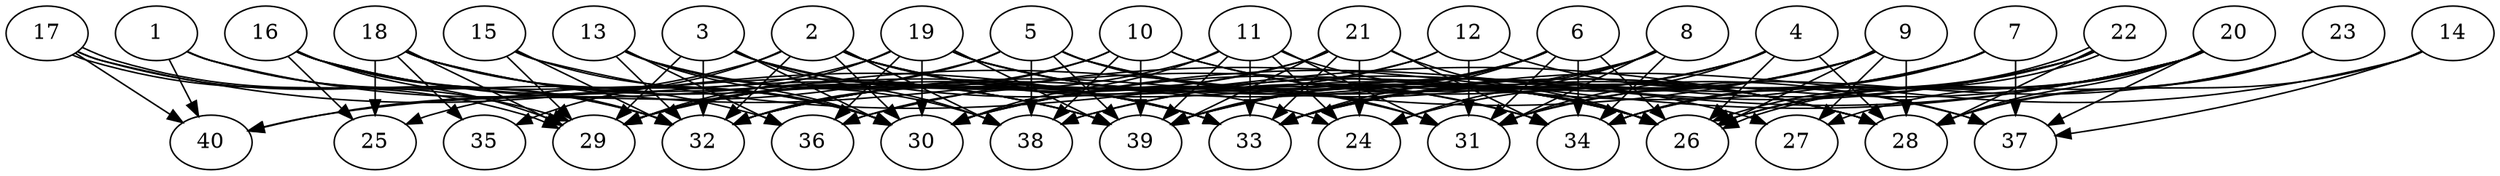 // DAG automatically generated by daggen at Thu Oct  3 14:06:49 2019
// ./daggen --dot -n 40 --ccr 0.4 --fat 0.9 --regular 0.7 --density 0.6 --mindata 5242880 --maxdata 52428800 
digraph G {
  1 [size="102233600", alpha="0.12", expect_size="40893440"] 
  1 -> 32 [size ="40893440"]
  1 -> 36 [size ="40893440"]
  1 -> 39 [size ="40893440"]
  1 -> 40 [size ="40893440"]
  2 [size="61360640", alpha="0.15", expect_size="24544256"] 
  2 -> 24 [size ="24544256"]
  2 -> 26 [size ="24544256"]
  2 -> 27 [size ="24544256"]
  2 -> 30 [size ="24544256"]
  2 -> 31 [size ="24544256"]
  2 -> 32 [size ="24544256"]
  2 -> 35 [size ="24544256"]
  2 -> 38 [size ="24544256"]
  2 -> 40 [size ="24544256"]
  3 [size="62492160", alpha="0.02", expect_size="24996864"] 
  3 -> 26 [size ="24996864"]
  3 -> 29 [size ="24996864"]
  3 -> 30 [size ="24996864"]
  3 -> 32 [size ="24996864"]
  3 -> 33 [size ="24996864"]
  3 -> 38 [size ="24996864"]
  4 [size="95825920", alpha="0.17", expect_size="38330368"] 
  4 -> 26 [size ="38330368"]
  4 -> 28 [size ="38330368"]
  4 -> 31 [size ="38330368"]
  4 -> 33 [size ="38330368"]
  4 -> 38 [size ="38330368"]
  4 -> 39 [size ="38330368"]
  5 [size="16294400", alpha="0.12", expect_size="6517760"] 
  5 -> 26 [size ="6517760"]
  5 -> 28 [size ="6517760"]
  5 -> 29 [size ="6517760"]
  5 -> 31 [size ="6517760"]
  5 -> 38 [size ="6517760"]
  5 -> 39 [size ="6517760"]
  5 -> 40 [size ="6517760"]
  6 [size="124595200", alpha="0.04", expect_size="49838080"] 
  6 -> 26 [size ="49838080"]
  6 -> 30 [size ="49838080"]
  6 -> 31 [size ="49838080"]
  6 -> 32 [size ="49838080"]
  6 -> 33 [size ="49838080"]
  6 -> 34 [size ="49838080"]
  6 -> 39 [size ="49838080"]
  7 [size="19379200", alpha="0.13", expect_size="7751680"] 
  7 -> 30 [size ="7751680"]
  7 -> 31 [size ="7751680"]
  7 -> 33 [size ="7751680"]
  7 -> 34 [size ="7751680"]
  7 -> 37 [size ="7751680"]
  8 [size="60672000", alpha="0.06", expect_size="24268800"] 
  8 -> 24 [size ="24268800"]
  8 -> 31 [size ="24268800"]
  8 -> 32 [size ="24268800"]
  8 -> 33 [size ="24268800"]
  8 -> 34 [size ="24268800"]
  9 [size="72074240", alpha="0.15", expect_size="28829696"] 
  9 -> 24 [size ="28829696"]
  9 -> 26 [size ="28829696"]
  9 -> 27 [size ="28829696"]
  9 -> 28 [size ="28829696"]
  9 -> 29 [size ="28829696"]
  9 -> 33 [size ="28829696"]
  9 -> 39 [size ="28829696"]
  10 [size="123581440", alpha="0.01", expect_size="49432576"] 
  10 -> 28 [size ="49432576"]
  10 -> 29 [size ="49432576"]
  10 -> 32 [size ="49432576"]
  10 -> 37 [size ="49432576"]
  10 -> 38 [size ="49432576"]
  10 -> 39 [size ="49432576"]
  11 [size="13329920", alpha="0.05", expect_size="5331968"] 
  11 -> 24 [size ="5331968"]
  11 -> 26 [size ="5331968"]
  11 -> 29 [size ="5331968"]
  11 -> 30 [size ="5331968"]
  11 -> 31 [size ="5331968"]
  11 -> 33 [size ="5331968"]
  11 -> 39 [size ="5331968"]
  12 [size="86679040", alpha="0.18", expect_size="34671616"] 
  12 -> 30 [size ="34671616"]
  12 -> 31 [size ="34671616"]
  12 -> 32 [size ="34671616"]
  12 -> 37 [size ="34671616"]
  13 [size="57372160", alpha="0.19", expect_size="22948864"] 
  13 -> 30 [size ="22948864"]
  13 -> 32 [size ="22948864"]
  13 -> 33 [size ="22948864"]
  13 -> 36 [size ="22948864"]
  13 -> 38 [size ="22948864"]
  14 [size="67059200", alpha="0.03", expect_size="26823680"] 
  14 -> 28 [size ="26823680"]
  14 -> 33 [size ="26823680"]
  14 -> 37 [size ="26823680"]
  15 [size="50462720", alpha="0.19", expect_size="20185088"] 
  15 -> 28 [size ="20185088"]
  15 -> 29 [size ="20185088"]
  15 -> 30 [size ="20185088"]
  15 -> 32 [size ="20185088"]
  16 [size="121374720", alpha="0.07", expect_size="48549888"] 
  16 -> 25 [size ="48549888"]
  16 -> 29 [size ="48549888"]
  16 -> 30 [size ="48549888"]
  16 -> 32 [size ="48549888"]
  16 -> 33 [size ="48549888"]
  16 -> 39 [size ="48549888"]
  17 [size="29785600", alpha="0.04", expect_size="11914240"] 
  17 -> 29 [size ="11914240"]
  17 -> 29 [size ="11914240"]
  17 -> 32 [size ="11914240"]
  17 -> 33 [size ="11914240"]
  17 -> 40 [size ="11914240"]
  18 [size="106155520", alpha="0.12", expect_size="42462208"] 
  18 -> 25 [size ="42462208"]
  18 -> 29 [size ="42462208"]
  18 -> 30 [size ="42462208"]
  18 -> 33 [size ="42462208"]
  18 -> 34 [size ="42462208"]
  18 -> 35 [size ="42462208"]
  18 -> 39 [size ="42462208"]
  19 [size="21524480", alpha="0.00", expect_size="8609792"] 
  19 -> 25 [size ="8609792"]
  19 -> 26 [size ="8609792"]
  19 -> 28 [size ="8609792"]
  19 -> 29 [size ="8609792"]
  19 -> 30 [size ="8609792"]
  19 -> 34 [size ="8609792"]
  19 -> 36 [size ="8609792"]
  19 -> 39 [size ="8609792"]
  20 [size="110581760", alpha="0.14", expect_size="44232704"] 
  20 -> 26 [size ="44232704"]
  20 -> 27 [size ="44232704"]
  20 -> 28 [size ="44232704"]
  20 -> 30 [size ="44232704"]
  20 -> 33 [size ="44232704"]
  20 -> 34 [size ="44232704"]
  20 -> 36 [size ="44232704"]
  20 -> 37 [size ="44232704"]
  21 [size="118469120", alpha="0.03", expect_size="47387648"] 
  21 -> 24 [size ="47387648"]
  21 -> 26 [size ="47387648"]
  21 -> 29 [size ="47387648"]
  21 -> 33 [size ="47387648"]
  21 -> 34 [size ="47387648"]
  21 -> 36 [size ="47387648"]
  21 -> 39 [size ="47387648"]
  22 [size="31452160", alpha="0.19", expect_size="12580864"] 
  22 -> 26 [size ="12580864"]
  22 -> 26 [size ="12580864"]
  22 -> 28 [size ="12580864"]
  22 -> 34 [size ="12580864"]
  22 -> 38 [size ="12580864"]
  22 -> 39 [size ="12580864"]
  23 [size="20613120", alpha="0.05", expect_size="8245248"] 
  23 -> 26 [size ="8245248"]
  23 -> 28 [size ="8245248"]
  23 -> 31 [size ="8245248"]
  24 [size="16504320", alpha="0.04", expect_size="6601728"] 
  25 [size="33866240", alpha="0.04", expect_size="13546496"] 
  26 [size="25195520", alpha="0.02", expect_size="10078208"] 
  27 [size="64302080", alpha="0.02", expect_size="25720832"] 
  28 [size="87091200", alpha="0.10", expect_size="34836480"] 
  29 [size="42506240", alpha="0.08", expect_size="17002496"] 
  30 [size="44190720", alpha="0.04", expect_size="17676288"] 
  31 [size="125949440", alpha="0.01", expect_size="50379776"] 
  32 [size="23009280", alpha="0.10", expect_size="9203712"] 
  33 [size="19560960", alpha="0.07", expect_size="7824384"] 
  34 [size="47024640", alpha="0.12", expect_size="18809856"] 
  35 [size="70156800", alpha="0.04", expect_size="28062720"] 
  36 [size="92142080", alpha="0.15", expect_size="36856832"] 
  37 [size="106508800", alpha="0.08", expect_size="42603520"] 
  38 [size="119526400", alpha="0.17", expect_size="47810560"] 
  39 [size="60800000", alpha="0.08", expect_size="24320000"] 
  40 [size="107256320", alpha="0.15", expect_size="42902528"] 
}
